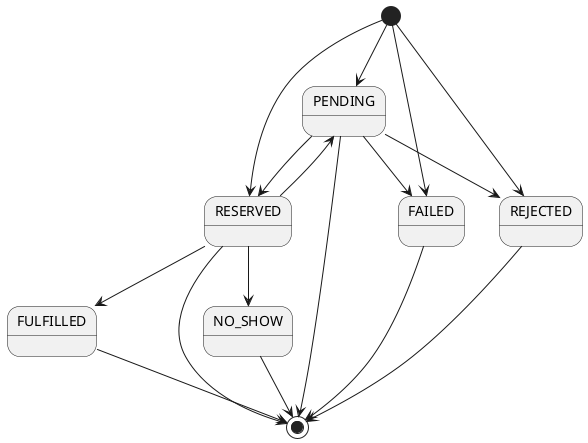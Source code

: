 @startuml

[*] --> PENDING
[*] --> RESERVED
[*] --> FAILED
[*] --> REJECTED

RESERVED --> NO_SHOW
RESERVED --> FULFILLED
RESERVED --> PENDING

PENDING --> RESERVED
PENDING --> FAILED
PENDING --> REJECTED

PENDING --> [*]
NO_SHOW --> [*]
FULFILLED --> [*]
RESERVED -->  [*]
FAILED -->  [*]
REJECTED -->  [*]
@enduml
